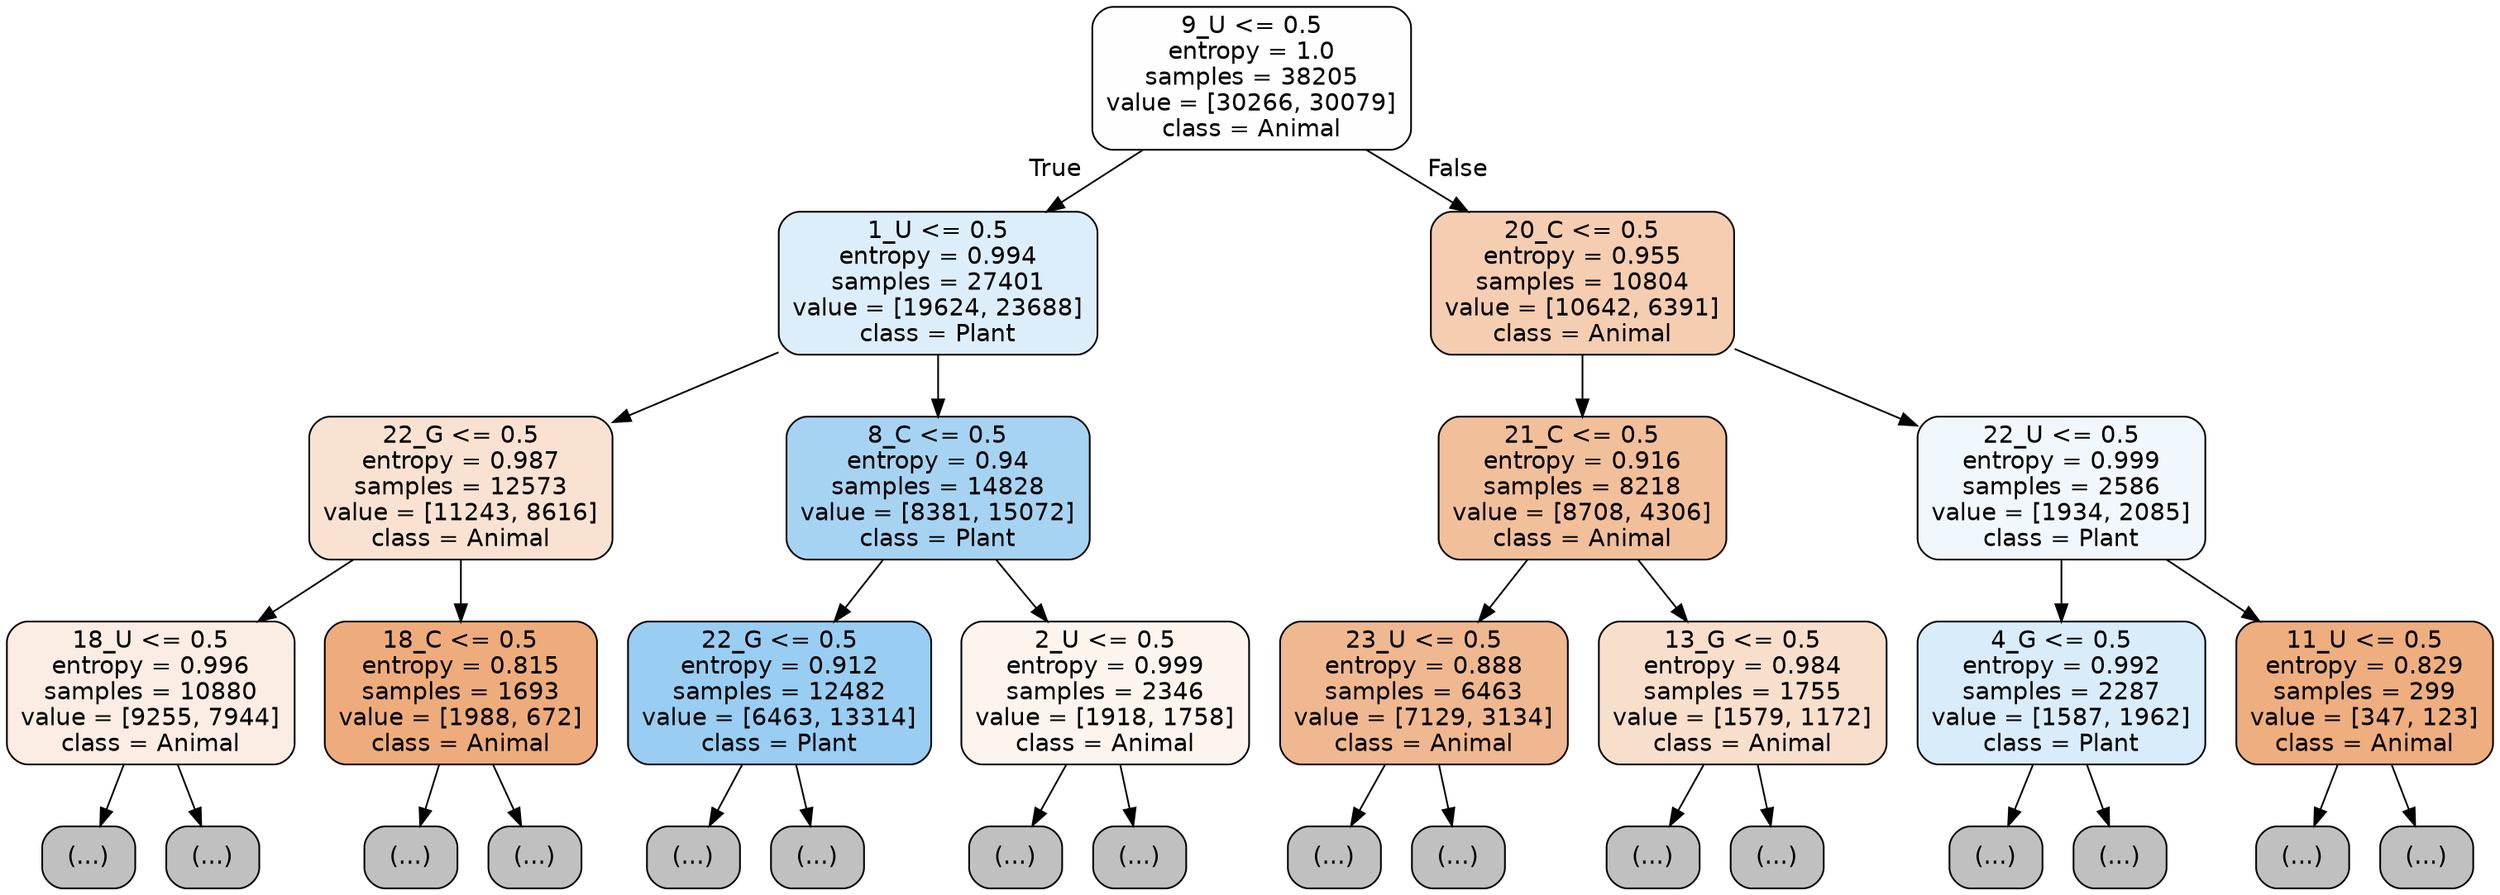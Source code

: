 digraph Tree {
node [shape=box, style="filled, rounded", color="black", fontname="helvetica"] ;
edge [fontname="helvetica"] ;
0 [label="9_U <= 0.5\nentropy = 1.0\nsamples = 38205\nvalue = [30266, 30079]\nclass = Animal", fillcolor="#fffefe"] ;
1 [label="1_U <= 0.5\nentropy = 0.994\nsamples = 27401\nvalue = [19624, 23688]\nclass = Plant", fillcolor="#ddeefb"] ;
0 -> 1 [labeldistance=2.5, labelangle=45, headlabel="True"] ;
2 [label="22_G <= 0.5\nentropy = 0.987\nsamples = 12573\nvalue = [11243, 8616]\nclass = Animal", fillcolor="#f9e2d1"] ;
1 -> 2 ;
3 [label="18_U <= 0.5\nentropy = 0.996\nsamples = 10880\nvalue = [9255, 7944]\nclass = Animal", fillcolor="#fbede3"] ;
2 -> 3 ;
4 [label="(...)", fillcolor="#C0C0C0"] ;
3 -> 4 ;
4531 [label="(...)", fillcolor="#C0C0C0"] ;
3 -> 4531 ;
6084 [label="18_C <= 0.5\nentropy = 0.815\nsamples = 1693\nvalue = [1988, 672]\nclass = Animal", fillcolor="#eeac7c"] ;
2 -> 6084 ;
6085 [label="(...)", fillcolor="#C0C0C0"] ;
6084 -> 6085 ;
6700 [label="(...)", fillcolor="#C0C0C0"] ;
6084 -> 6700 ;
6905 [label="8_C <= 0.5\nentropy = 0.94\nsamples = 14828\nvalue = [8381, 15072]\nclass = Plant", fillcolor="#a7d3f3"] ;
1 -> 6905 ;
6906 [label="22_G <= 0.5\nentropy = 0.912\nsamples = 12482\nvalue = [6463, 13314]\nclass = Plant", fillcolor="#99cdf2"] ;
6905 -> 6906 ;
6907 [label="(...)", fillcolor="#C0C0C0"] ;
6906 -> 6907 ;
10510 [label="(...)", fillcolor="#C0C0C0"] ;
6906 -> 10510 ;
11011 [label="2_U <= 0.5\nentropy = 0.999\nsamples = 2346\nvalue = [1918, 1758]\nclass = Animal", fillcolor="#fdf4ee"] ;
6905 -> 11011 ;
11012 [label="(...)", fillcolor="#C0C0C0"] ;
11011 -> 11012 ;
11831 [label="(...)", fillcolor="#C0C0C0"] ;
11011 -> 11831 ;
12106 [label="20_C <= 0.5\nentropy = 0.955\nsamples = 10804\nvalue = [10642, 6391]\nclass = Animal", fillcolor="#f5cdb0"] ;
0 -> 12106 [labeldistance=2.5, labelangle=-45, headlabel="False"] ;
12107 [label="21_C <= 0.5\nentropy = 0.916\nsamples = 8218\nvalue = [8708, 4306]\nclass = Animal", fillcolor="#f2bf9b"] ;
12106 -> 12107 ;
12108 [label="23_U <= 0.5\nentropy = 0.888\nsamples = 6463\nvalue = [7129, 3134]\nclass = Animal", fillcolor="#f0b890"] ;
12107 -> 12108 ;
12109 [label="(...)", fillcolor="#C0C0C0"] ;
12108 -> 12109 ;
15110 [label="(...)", fillcolor="#C0C0C0"] ;
12108 -> 15110 ;
15217 [label="13_G <= 0.5\nentropy = 0.984\nsamples = 1755\nvalue = [1579, 1172]\nclass = Animal", fillcolor="#f8dfcc"] ;
12107 -> 15217 ;
15218 [label="(...)", fillcolor="#C0C0C0"] ;
15217 -> 15218 ;
15707 [label="(...)", fillcolor="#C0C0C0"] ;
15217 -> 15707 ;
15912 [label="22_U <= 0.5\nentropy = 0.999\nsamples = 2586\nvalue = [1934, 2085]\nclass = Plant", fillcolor="#f1f8fd"] ;
12106 -> 15912 ;
15913 [label="4_G <= 0.5\nentropy = 0.992\nsamples = 2287\nvalue = [1587, 1962]\nclass = Plant", fillcolor="#d9ecfa"] ;
15912 -> 15913 ;
15914 [label="(...)", fillcolor="#C0C0C0"] ;
15913 -> 15914 ;
16651 [label="(...)", fillcolor="#C0C0C0"] ;
15913 -> 16651 ;
16974 [label="11_U <= 0.5\nentropy = 0.829\nsamples = 299\nvalue = [347, 123]\nclass = Animal", fillcolor="#eeae7f"] ;
15912 -> 16974 ;
16975 [label="(...)", fillcolor="#C0C0C0"] ;
16974 -> 16975 ;
17094 [label="(...)", fillcolor="#C0C0C0"] ;
16974 -> 17094 ;
}